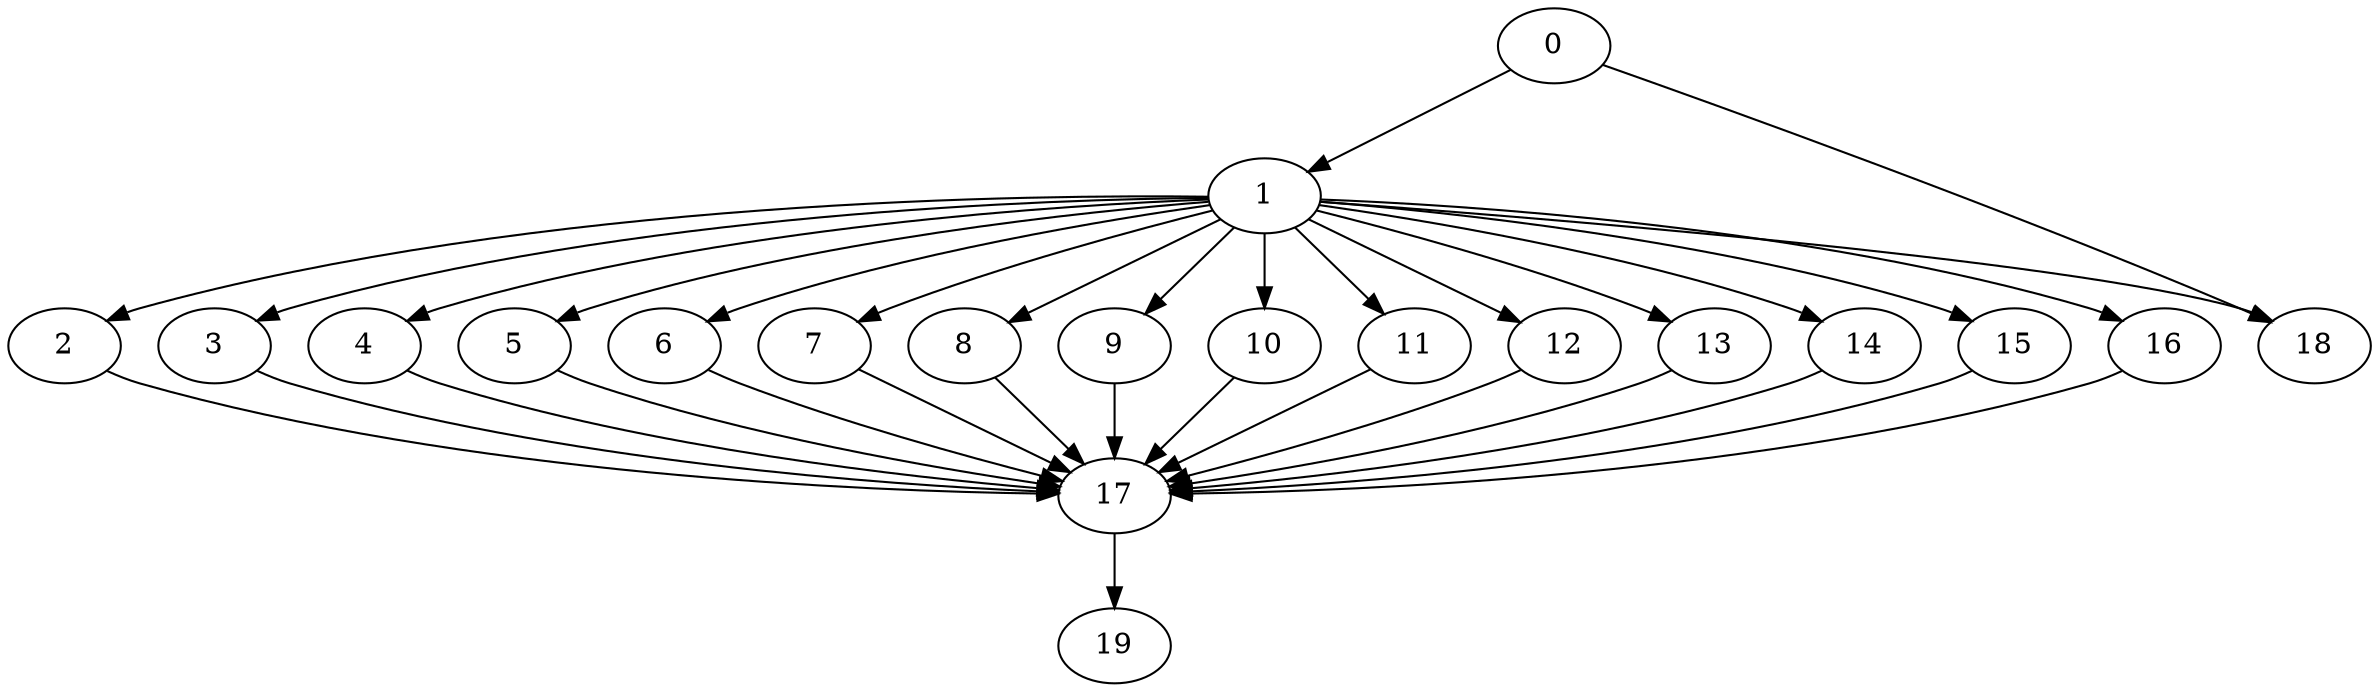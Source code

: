 digraph {
	0
	1
	2
	3
	4
	5
	6
	7
	8
	9
	10
	11
	12
	13
	14
	15
	16
	17
	18
	19
	1 -> 6
	1 -> 7
	1 -> 12
	1 -> 4
	1 -> 8
	7 -> 17
	4 -> 17
	9 -> 17
	16 -> 17
	2 -> 17
	5 -> 17
	8 -> 17
	10 -> 17
	11 -> 17
	13 -> 17
	14 -> 17
	3 -> 17
	12 -> 17
	15 -> 17
	6 -> 17
	17 -> 19
	1 -> 13
	1 -> 14
	1 -> 15
	1 -> 16
	0 -> 18
	1 -> 18
	1 -> 9
	1 -> 10
	1 -> 11
	0 -> 1
	1 -> 2
	1 -> 3
	1 -> 5
}
